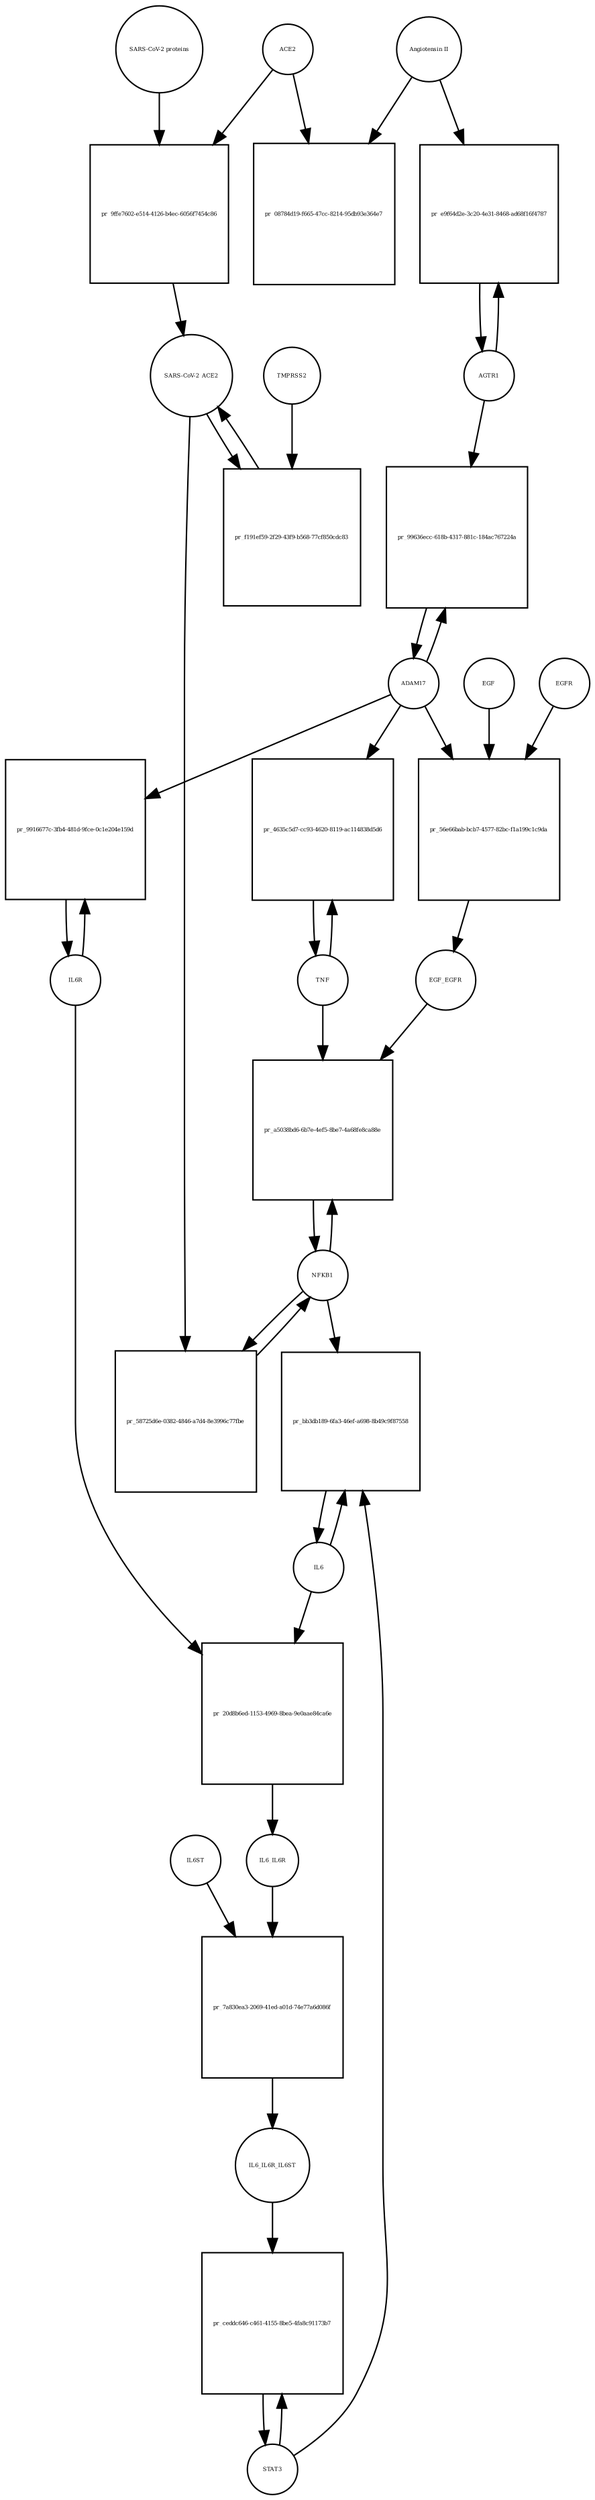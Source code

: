 strict digraph  {
"Angiotensin II" [annotation="", bipartite=0, cls="simple chemical", fontsize=4, label="Angiotensin II", shape=circle];
"pr_08784d19-f665-47cc-8214-95db93e364e7" [annotation="", bipartite=1, cls=process, fontsize=4, label="pr_08784d19-f665-47cc-8214-95db93e364e7", shape=square];
ACE2 [annotation="", bipartite=0, cls=macromolecule, fontsize=4, label=ACE2, shape=circle];
"pr_9ffe7602-e514-4126-b4ec-6056f7454c86" [annotation="", bipartite=1, cls=process, fontsize=4, label="pr_9ffe7602-e514-4126-b4ec-6056f7454c86", shape=square];
"SARS-CoV-2_ACE2" [annotation="", bipartite=0, cls=complex, fontsize=4, label="SARS-CoV-2_ACE2", shape=circle];
"SARS-CoV-2 proteins" [annotation="", bipartite=0, cls=macromolecule, fontsize=4, label="SARS-CoV-2 proteins", shape=circle];
"pr_f191ef59-2f29-43f9-b568-77cf850cdc83" [annotation="", bipartite=1, cls=process, fontsize=4, label="pr_f191ef59-2f29-43f9-b568-77cf850cdc83", shape=square];
TMPRSS2 [annotation="", bipartite=0, cls=macromolecule, fontsize=4, label=TMPRSS2, shape=circle];
NFKB1 [annotation="", bipartite=0, cls=macromolecule, fontsize=4, label=NFKB1, shape=circle];
"pr_58725d6e-0382-4846-a7d4-8e3996c77fbe" [annotation="", bipartite=1, cls=process, fontsize=4, label="pr_58725d6e-0382-4846-a7d4-8e3996c77fbe", shape=square];
"pr_a5038bd6-6b7e-4ef5-8be7-4a68fe8ca88e" [annotation="", bipartite=1, cls=process, fontsize=4, label="pr_a5038bd6-6b7e-4ef5-8be7-4a68fe8ca88e", shape=square];
EGF_EGFR [annotation="", bipartite=0, cls=complex, fontsize=4, label=EGF_EGFR, shape=circle];
TNF [annotation="", bipartite=0, cls=macromolecule, fontsize=4, label=TNF, shape=circle];
AGTR1 [annotation="", bipartite=0, cls=macromolecule, fontsize=4, label=AGTR1, shape=circle];
"pr_e9f64d2e-3c20-4e31-8468-ad68f16f4787" [annotation="", bipartite=1, cls=process, fontsize=4, label="pr_e9f64d2e-3c20-4e31-8468-ad68f16f4787", shape=square];
ADAM17 [annotation="", bipartite=0, cls=macromolecule, fontsize=4, label=ADAM17, shape=circle];
"pr_99636ecc-618b-4317-881c-184ac767224a" [annotation="", bipartite=1, cls=process, fontsize=4, label="pr_99636ecc-618b-4317-881c-184ac767224a", shape=square];
IL6R [annotation="", bipartite=0, cls=macromolecule, fontsize=4, label=IL6R, shape=circle];
"pr_9916677c-3fb4-481d-9fce-0c1e204e159d" [annotation="", bipartite=1, cls=process, fontsize=4, label="pr_9916677c-3fb4-481d-9fce-0c1e204e159d", shape=square];
EGFR [annotation="", bipartite=0, cls=macromolecule, fontsize=4, label=EGFR, shape=circle];
"pr_56e66bab-bcb7-4577-82bc-f1a199c1c9da" [annotation="", bipartite=1, cls=process, fontsize=4, label="pr_56e66bab-bcb7-4577-82bc-f1a199c1c9da", shape=square];
EGF [annotation="", bipartite=0, cls=macromolecule, fontsize=4, label=EGF, shape=circle];
"pr_4635c5d7-cc93-4620-8119-ac114838d5d6" [annotation="", bipartite=1, cls=process, fontsize=4, label="pr_4635c5d7-cc93-4620-8119-ac114838d5d6", shape=square];
"pr_20d8b6ed-1153-4969-8bea-9e0aae84ca6e" [annotation="", bipartite=1, cls=process, fontsize=4, label="pr_20d8b6ed-1153-4969-8bea-9e0aae84ca6e", shape=square];
IL6_IL6R [annotation="", bipartite=0, cls=complex, fontsize=4, label=IL6_IL6R, shape=circle];
IL6 [annotation="", bipartite=0, cls=macromolecule, fontsize=4, label=IL6, shape=circle];
"pr_7a830ea3-2069-41ed-a01d-74e77a6d086f" [annotation="", bipartite=1, cls=process, fontsize=4, label="pr_7a830ea3-2069-41ed-a01d-74e77a6d086f", shape=square];
IL6_IL6R_IL6ST [annotation="", bipartite=0, cls=complex, fontsize=4, label=IL6_IL6R_IL6ST, shape=circle];
IL6ST [annotation="", bipartite=0, cls=macromolecule, fontsize=4, label=IL6ST, shape=circle];
STAT3 [annotation="", bipartite=0, cls=macromolecule, fontsize=4, label=STAT3, shape=circle];
"pr_ceddc646-c461-4155-8be5-4fa8c91173b7" [annotation="", bipartite=1, cls=process, fontsize=4, label="pr_ceddc646-c461-4155-8be5-4fa8c91173b7", shape=square];
"pr_bb3db189-6fa3-46ef-a698-8b49c9f87558" [annotation="", bipartite=1, cls=process, fontsize=4, label="pr_bb3db189-6fa3-46ef-a698-8b49c9f87558", shape=square];
"Angiotensin II" -> "pr_08784d19-f665-47cc-8214-95db93e364e7"  [annotation="", interaction_type=consumption];
"Angiotensin II" -> "pr_e9f64d2e-3c20-4e31-8468-ad68f16f4787"  [annotation="", interaction_type=catalysis];
ACE2 -> "pr_08784d19-f665-47cc-8214-95db93e364e7"  [annotation="", interaction_type=catalysis];
ACE2 -> "pr_9ffe7602-e514-4126-b4ec-6056f7454c86"  [annotation="", interaction_type=consumption];
"pr_9ffe7602-e514-4126-b4ec-6056f7454c86" -> "SARS-CoV-2_ACE2"  [annotation="", interaction_type=production];
"SARS-CoV-2_ACE2" -> "pr_f191ef59-2f29-43f9-b568-77cf850cdc83"  [annotation="", interaction_type=consumption];
"SARS-CoV-2_ACE2" -> "pr_58725d6e-0382-4846-a7d4-8e3996c77fbe"  [annotation="", interaction_type=stimulation];
"SARS-CoV-2 proteins" -> "pr_9ffe7602-e514-4126-b4ec-6056f7454c86"  [annotation="", interaction_type=consumption];
"pr_f191ef59-2f29-43f9-b568-77cf850cdc83" -> "SARS-CoV-2_ACE2"  [annotation="", interaction_type=production];
TMPRSS2 -> "pr_f191ef59-2f29-43f9-b568-77cf850cdc83"  [annotation="", interaction_type=consumption];
NFKB1 -> "pr_58725d6e-0382-4846-a7d4-8e3996c77fbe"  [annotation="", interaction_type=consumption];
NFKB1 -> "pr_a5038bd6-6b7e-4ef5-8be7-4a68fe8ca88e"  [annotation="", interaction_type=consumption];
NFKB1 -> "pr_bb3db189-6fa3-46ef-a698-8b49c9f87558"  [annotation="", interaction_type=stimulation];
"pr_58725d6e-0382-4846-a7d4-8e3996c77fbe" -> NFKB1  [annotation="", interaction_type=production];
"pr_a5038bd6-6b7e-4ef5-8be7-4a68fe8ca88e" -> NFKB1  [annotation="", interaction_type=production];
EGF_EGFR -> "pr_a5038bd6-6b7e-4ef5-8be7-4a68fe8ca88e"  [annotation="", interaction_type=stimulation];
TNF -> "pr_a5038bd6-6b7e-4ef5-8be7-4a68fe8ca88e"  [annotation="", interaction_type=stimulation];
TNF -> "pr_4635c5d7-cc93-4620-8119-ac114838d5d6"  [annotation="", interaction_type=consumption];
AGTR1 -> "pr_e9f64d2e-3c20-4e31-8468-ad68f16f4787"  [annotation="", interaction_type=consumption];
AGTR1 -> "pr_99636ecc-618b-4317-881c-184ac767224a"  [annotation="", interaction_type=catalysis];
"pr_e9f64d2e-3c20-4e31-8468-ad68f16f4787" -> AGTR1  [annotation="", interaction_type=production];
ADAM17 -> "pr_99636ecc-618b-4317-881c-184ac767224a"  [annotation="", interaction_type=consumption];
ADAM17 -> "pr_9916677c-3fb4-481d-9fce-0c1e204e159d"  [annotation="", interaction_type=catalysis];
ADAM17 -> "pr_56e66bab-bcb7-4577-82bc-f1a199c1c9da"  [annotation="", interaction_type=stimulation];
ADAM17 -> "pr_4635c5d7-cc93-4620-8119-ac114838d5d6"  [annotation="", interaction_type=catalysis];
"pr_99636ecc-618b-4317-881c-184ac767224a" -> ADAM17  [annotation="", interaction_type=production];
IL6R -> "pr_9916677c-3fb4-481d-9fce-0c1e204e159d"  [annotation="", interaction_type=consumption];
IL6R -> "pr_20d8b6ed-1153-4969-8bea-9e0aae84ca6e"  [annotation="", interaction_type=consumption];
"pr_9916677c-3fb4-481d-9fce-0c1e204e159d" -> IL6R  [annotation="", interaction_type=production];
EGFR -> "pr_56e66bab-bcb7-4577-82bc-f1a199c1c9da"  [annotation="", interaction_type=consumption];
"pr_56e66bab-bcb7-4577-82bc-f1a199c1c9da" -> EGF_EGFR  [annotation="", interaction_type=production];
EGF -> "pr_56e66bab-bcb7-4577-82bc-f1a199c1c9da"  [annotation="", interaction_type=consumption];
"pr_4635c5d7-cc93-4620-8119-ac114838d5d6" -> TNF  [annotation="", interaction_type=production];
"pr_20d8b6ed-1153-4969-8bea-9e0aae84ca6e" -> IL6_IL6R  [annotation="", interaction_type=production];
IL6_IL6R -> "pr_7a830ea3-2069-41ed-a01d-74e77a6d086f"  [annotation="", interaction_type=consumption];
IL6 -> "pr_20d8b6ed-1153-4969-8bea-9e0aae84ca6e"  [annotation="", interaction_type=consumption];
IL6 -> "pr_bb3db189-6fa3-46ef-a698-8b49c9f87558"  [annotation="", interaction_type=consumption];
"pr_7a830ea3-2069-41ed-a01d-74e77a6d086f" -> IL6_IL6R_IL6ST  [annotation="", interaction_type=production];
IL6_IL6R_IL6ST -> "pr_ceddc646-c461-4155-8be5-4fa8c91173b7"  [annotation="", interaction_type=catalysis];
IL6ST -> "pr_7a830ea3-2069-41ed-a01d-74e77a6d086f"  [annotation="", interaction_type=consumption];
STAT3 -> "pr_ceddc646-c461-4155-8be5-4fa8c91173b7"  [annotation="", interaction_type=consumption];
STAT3 -> "pr_bb3db189-6fa3-46ef-a698-8b49c9f87558"  [annotation="", interaction_type=stimulation];
"pr_ceddc646-c461-4155-8be5-4fa8c91173b7" -> STAT3  [annotation="", interaction_type=production];
"pr_bb3db189-6fa3-46ef-a698-8b49c9f87558" -> IL6  [annotation="", interaction_type=production];
}
